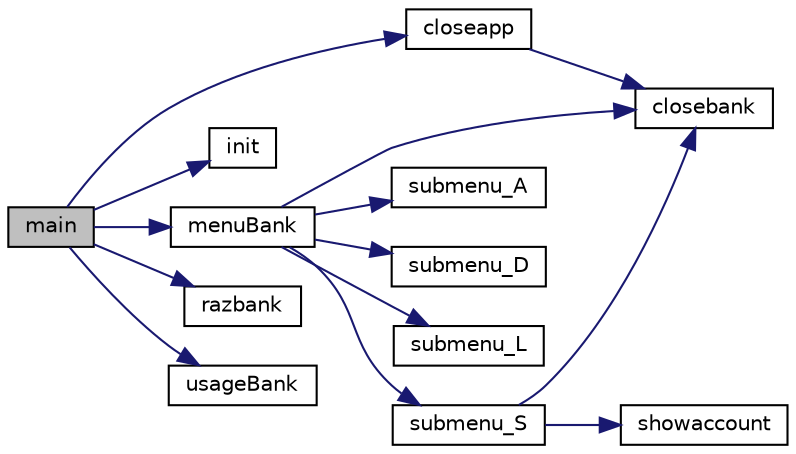 digraph "main"
{
 // INTERACTIVE_SVG=YES
  edge [fontname="Helvetica",fontsize="10",labelfontname="Helvetica",labelfontsize="10"];
  node [fontname="Helvetica",fontsize="10",shape=record];
  rankdir="LR";
  Node1 [label="main",height=0.2,width=0.4,color="black", fillcolor="grey75", style="filled" fontcolor="black"];
  Node1 -> Node2 [color="midnightblue",fontsize="10",style="solid",fontname="Helvetica"];
  Node2 [label="closeapp",height=0.2,width=0.4,color="black", fillcolor="white", style="filled",URL="$d7/de1/bank_8cpp.html#a9c69e435a3e75ff91d106d27d81879f2"];
  Node2 -> Node3 [color="midnightblue",fontsize="10",style="solid",fontname="Helvetica"];
  Node3 [label="closebank",height=0.2,width=0.4,color="black", fillcolor="white", style="filled",URL="$da/dc3/bank_8h.html#a60bb70c92f7ae8abb85c7a5c5daca1f9"];
  Node1 -> Node4 [color="midnightblue",fontsize="10",style="solid",fontname="Helvetica"];
  Node4 [label="init",height=0.2,width=0.4,color="black", fillcolor="white", style="filled",URL="$da/dc3/bank_8h.html#a969e886aed047d08654d6fc69ec2a6a8"];
  Node1 -> Node5 [color="midnightblue",fontsize="10",style="solid",fontname="Helvetica"];
  Node5 [label="menuBank",height=0.2,width=0.4,color="black", fillcolor="white", style="filled",URL="$da/dc3/bank_8h.html#a27f60f9f070d925098569a02b0ddcf09"];
  Node5 -> Node6 [color="midnightblue",fontsize="10",style="solid",fontname="Helvetica"];
  Node6 [label="submenu_A",height=0.2,width=0.4,color="black", fillcolor="white", style="filled",URL="$da/dc3/bank_8h.html#a4d0e26307661b665858ff3f256aadbd9"];
  Node5 -> Node7 [color="midnightblue",fontsize="10",style="solid",fontname="Helvetica"];
  Node7 [label="submenu_D",height=0.2,width=0.4,color="black", fillcolor="white", style="filled",URL="$da/dc3/bank_8h.html#a5f8b08d0368ed3294fa7972eaeaf4330"];
  Node5 -> Node8 [color="midnightblue",fontsize="10",style="solid",fontname="Helvetica"];
  Node8 [label="submenu_L",height=0.2,width=0.4,color="black", fillcolor="white", style="filled",URL="$da/dc3/bank_8h.html#ae530f132aaa8550f0e5398c0381cb60c"];
  Node5 -> Node9 [color="midnightblue",fontsize="10",style="solid",fontname="Helvetica"];
  Node9 [label="submenu_S",height=0.2,width=0.4,color="black", fillcolor="white", style="filled",URL="$da/dc3/bank_8h.html#ae9286ef6e2af70d6ca5e302c60d6d54c"];
  Node9 -> Node3 [color="midnightblue",fontsize="10",style="solid",fontname="Helvetica"];
  Node9 -> Node10 [color="midnightblue",fontsize="10",style="solid",fontname="Helvetica"];
  Node10 [label="showaccount",height=0.2,width=0.4,color="black", fillcolor="white", style="filled",URL="$d2/d95/bank_utils_8cpp.html#a3f0f4ddd3b615749a2fa8c07ed7c4bb5"];
  Node5 -> Node3 [color="midnightblue",fontsize="10",style="solid",fontname="Helvetica"];
  Node1 -> Node11 [color="midnightblue",fontsize="10",style="solid",fontname="Helvetica"];
  Node11 [label="razbank",height=0.2,width=0.4,color="black", fillcolor="white", style="filled",URL="$da/dc3/bank_8h.html#a3fe1a6175d62854513b01408d16e5ae3"];
  Node1 -> Node12 [color="midnightblue",fontsize="10",style="solid",fontname="Helvetica"];
  Node12 [label="usageBank",height=0.2,width=0.4,color="black", fillcolor="white", style="filled",URL="$da/dc3/bank_8h.html#ac46f33b731a8d22bee5167470cd41e41"];
}
